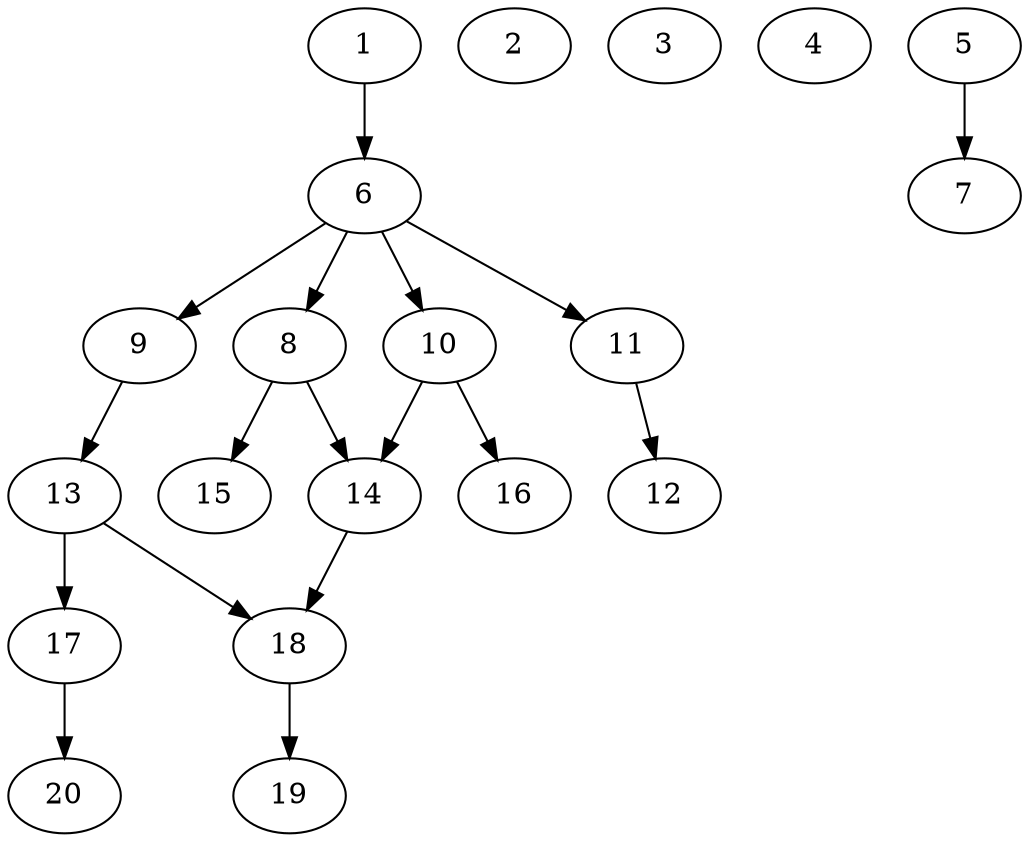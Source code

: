 // DAG automatically generated by daggen at Sat Jul 27 15:37:47 2019
// ./daggen --dot -n 20 --ccr 0.4 --fat 0.5 --regular 0.5 --density 0.4 --mindata 5242880 --maxdata 52428800 
digraph G {
  1 [size="36221440", alpha="0.19", expect_size="14488576"] 
  1 -> 6 [size ="14488576"]
  2 [size="106488320", alpha="0.14", expect_size="42595328"] 
  3 [size="29777920", alpha="0.02", expect_size="11911168"] 
  4 [size="49899520", alpha="0.01", expect_size="19959808"] 
  5 [size="56023040", alpha="0.06", expect_size="22409216"] 
  5 -> 7 [size ="22409216"]
  6 [size="62016000", alpha="0.20", expect_size="24806400"] 
  6 -> 8 [size ="24806400"]
  6 -> 9 [size ="24806400"]
  6 -> 10 [size ="24806400"]
  6 -> 11 [size ="24806400"]
  7 [size="106731520", alpha="0.04", expect_size="42692608"] 
  8 [size="59333120", alpha="0.14", expect_size="23733248"] 
  8 -> 14 [size ="23733248"]
  8 -> 15 [size ="23733248"]
  9 [size="87815680", alpha="0.14", expect_size="35126272"] 
  9 -> 13 [size ="35126272"]
  10 [size="36633600", alpha="0.14", expect_size="14653440"] 
  10 -> 14 [size ="14653440"]
  10 -> 16 [size ="14653440"]
  11 [size="66951680", alpha="0.04", expect_size="26780672"] 
  11 -> 12 [size ="26780672"]
  12 [size="59292160", alpha="0.05", expect_size="23716864"] 
  13 [size="22929920", alpha="0.10", expect_size="9171968"] 
  13 -> 17 [size ="9171968"]
  13 -> 18 [size ="9171968"]
  14 [size="33438720", alpha="0.01", expect_size="13375488"] 
  14 -> 18 [size ="13375488"]
  15 [size="40706560", alpha="0.13", expect_size="16282624"] 
  16 [size="78709760", alpha="0.05", expect_size="31483904"] 
  17 [size="77102080", alpha="0.10", expect_size="30840832"] 
  17 -> 20 [size ="30840832"]
  18 [size="98831360", alpha="0.10", expect_size="39532544"] 
  18 -> 19 [size ="39532544"]
  19 [size="62446080", alpha="0.06", expect_size="24978432"] 
  20 [size="26462720", alpha="0.19", expect_size="10585088"] 
}
